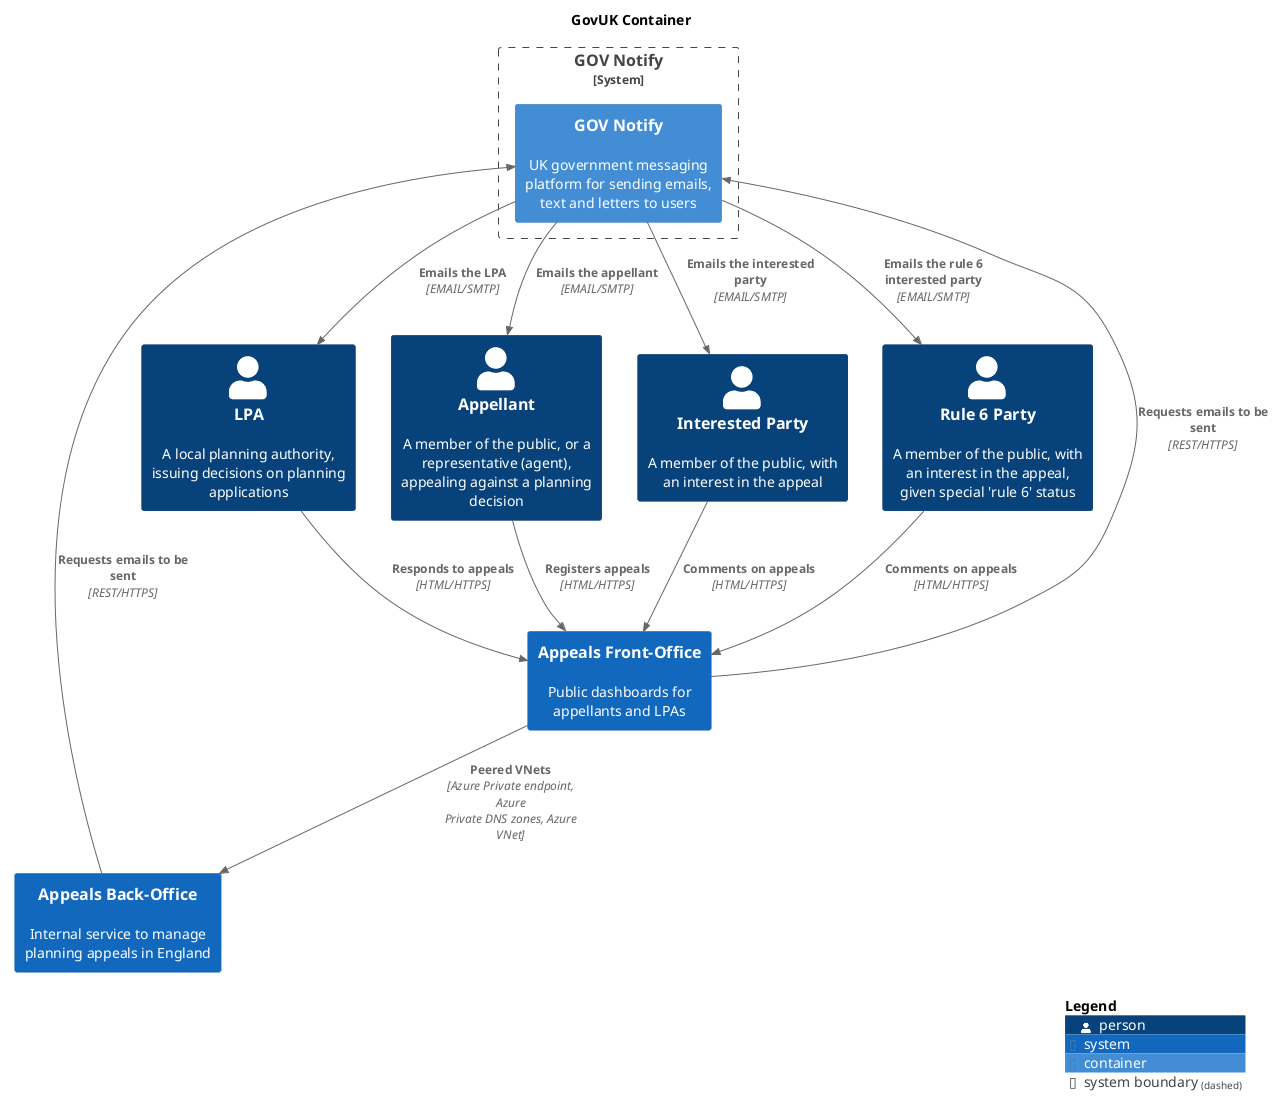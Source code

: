 @startuml
set separator none
title GovUK Container

top to bottom direction

!include <C4/C4>
!include <C4/C4_Context>
!include <C4/C4_Container>

Person(LPA, "LPA", $descr="A local planning authority, issuing decisions on planning applications", $tags="", $link="")
Person(Appellant, "Appellant", $descr="A member of the public, or a representative (agent), appealing against a planning decision", $tags="", $link="")
Person(InterestedParty, "Interested Party", $descr="A member of the public, with an interest in the appeal", $tags="", $link="")
Person(Rule6Party, "Rule 6 Party", $descr="A member of the public, with an interest in the appeal, given special 'rule 6' status", $tags="", $link="")
System(AppealsFrontOffice, "Appeals Front-Office", $descr="Public dashboards for appellants and LPAs", $tags="", $link="")
System(AppealsBackOffice, "Appeals Back-Office", $descr="Internal service to manage planning appeals in England", $tags="", $link="")

System_Boundary("GOVNotify_boundary", "GOV Notify", $tags="") {
  Container(GOVNotify.GOVNotify, "GOV Notify", $techn="", $descr="UK government messaging platform for sending emails, text and letters to users", $tags="", $link="")
}

Rel(AppealsFrontOffice, GOVNotify.GOVNotify, "Requests emails to be sent", $techn="REST/HTTPS", $tags="", $link="")
Rel(AppealsBackOffice, GOVNotify.GOVNotify, "Requests emails to be sent", $techn="REST/HTTPS", $tags="", $link="")
Rel(GOVNotify.GOVNotify, LPA, "Emails the LPA", $techn="EMAIL/SMTP", $tags="", $link="")
Rel(GOVNotify.GOVNotify, Appellant, "Emails the appellant", $techn="EMAIL/SMTP", $tags="", $link="")
Rel(GOVNotify.GOVNotify, InterestedParty, "Emails the interested party", $techn="EMAIL/SMTP", $tags="", $link="")
Rel(GOVNotify.GOVNotify, Rule6Party, "Emails the rule 6 interested party", $techn="EMAIL/SMTP", $tags="", $link="")
Rel(Appellant, AppealsFrontOffice, "Registers appeals", $techn="HTML/HTTPS", $tags="", $link="")
Rel(LPA, AppealsFrontOffice, "Responds to appeals", $techn="HTML/HTTPS", $tags="", $link="")
Rel(InterestedParty, AppealsFrontOffice, "Comments on appeals", $techn="HTML/HTTPS", $tags="", $link="")
Rel(Rule6Party, AppealsFrontOffice, "Comments on appeals", $techn="HTML/HTTPS", $tags="", $link="")
Rel(AppealsFrontOffice, AppealsBackOffice, "Peered VNets", $techn="Azure Private endpoint, Azure Private DNS zones, Azure VNet", $tags="", $link="")

SHOW_LEGEND(true)
@enduml